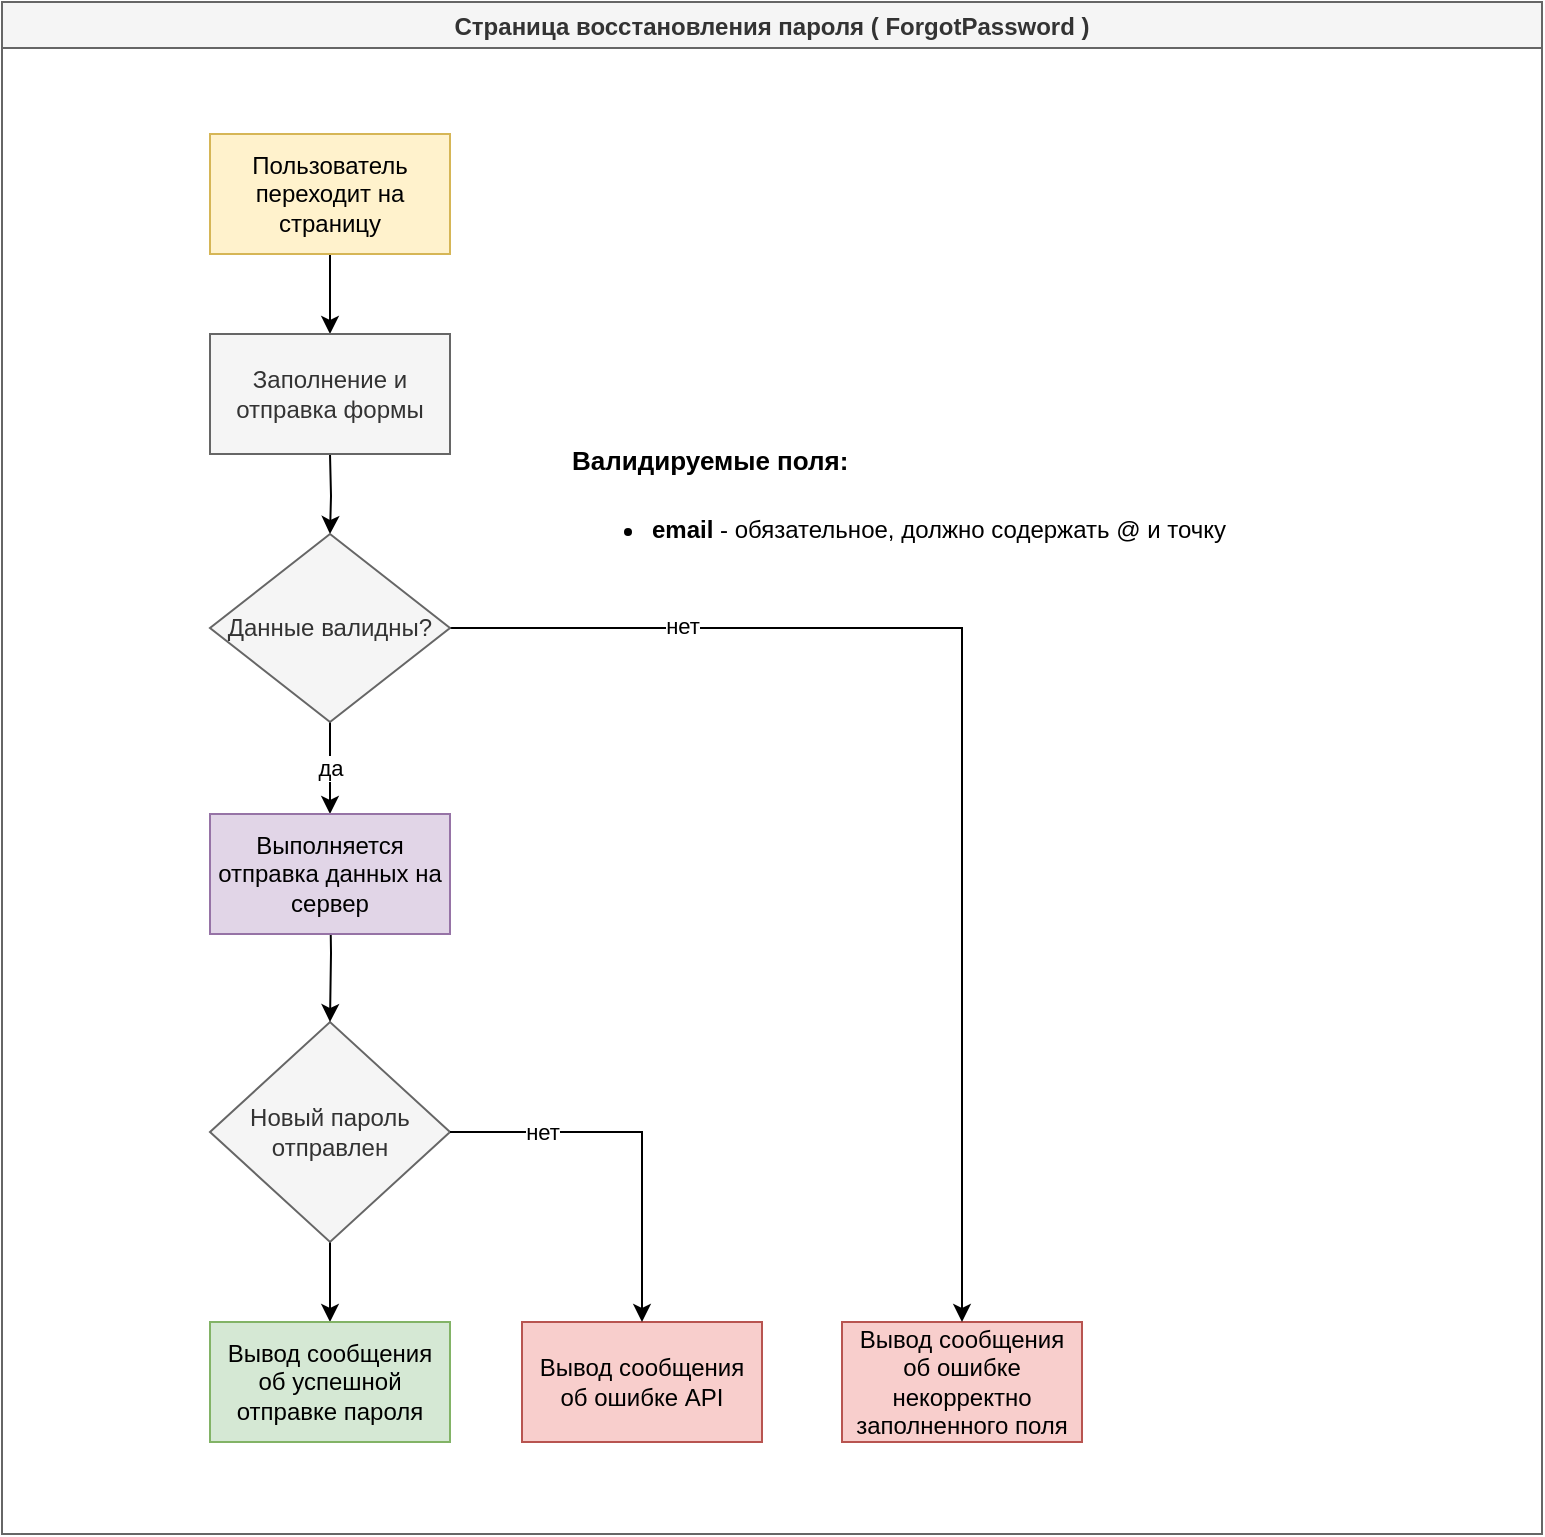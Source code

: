 <mxfile version="14.7.3" type="device"><diagram id="ewPaYGmtg-AFXmKPlYHX" name="Страница 1"><mxGraphModel dx="1038" dy="-621" grid="1" gridSize="10" guides="1" tooltips="1" connect="1" arrows="1" fold="1" page="1" pageScale="1" pageWidth="827" pageHeight="1169" math="0" shadow="0"><root><mxCell id="0"/><mxCell id="1" parent="0"/><mxCell id="f8jpPcw6Yy8hI6jMeRM4-1" value="Страница восстановления пароля ( ForgotPassword )" style="swimlane;fillColor=#f5f5f5;strokeColor=#666666;fontStyle=1;fontColor=#333333;" parent="1" vertex="1"><mxGeometry x="40" y="1194" width="770" height="766" as="geometry"/></mxCell><mxCell id="f8jpPcw6Yy8hI6jMeRM4-4" style="edgeStyle=orthogonalEdgeStyle;rounded=0;orthogonalLoop=1;jettySize=auto;html=1;exitX=0.5;exitY=1;exitDx=0;exitDy=0;entryX=0.5;entryY=0;entryDx=0;entryDy=0;" parent="f8jpPcw6Yy8hI6jMeRM4-1" target="iRFAwbZ3kFKYx0a3f6Or-3" edge="1"><mxGeometry relative="1" as="geometry"><mxPoint x="164" y="226" as="sourcePoint"/><mxPoint x="165.75" y="266" as="targetPoint"/></mxGeometry></mxCell><mxCell id="iRFAwbZ3kFKYx0a3f6Or-6" style="edgeStyle=orthogonalEdgeStyle;rounded=0;orthogonalLoop=1;jettySize=auto;html=1;exitX=1;exitY=0.5;exitDx=0;exitDy=0;" parent="f8jpPcw6Yy8hI6jMeRM4-1" source="f8jpPcw6Yy8hI6jMeRM4-8" target="f8jpPcw6Yy8hI6jMeRM4-18" edge="1"><mxGeometry relative="1" as="geometry"/></mxCell><mxCell id="f8jpPcw6Yy8hI6jMeRM4-8" value="Новый пароль отправлен" style="rhombus;whiteSpace=wrap;html=1;rounded=0;strokeColor=#666666;fillColor=#f5f5f5;direction=south;fontColor=#333333;" parent="f8jpPcw6Yy8hI6jMeRM4-1" vertex="1"><mxGeometry x="104" y="510" width="120" height="110" as="geometry"/></mxCell><mxCell id="f8jpPcw6Yy8hI6jMeRM4-9" value="" style="edgeStyle=orthogonalEdgeStyle;rounded=0;orthogonalLoop=1;jettySize=auto;html=1;" parent="f8jpPcw6Yy8hI6jMeRM4-1" target="f8jpPcw6Yy8hI6jMeRM4-8" edge="1"><mxGeometry relative="1" as="geometry"><mxPoint x="164" y="440" as="sourcePoint"/></mxGeometry></mxCell><mxCell id="f8jpPcw6Yy8hI6jMeRM4-14" value="Вывод сообщения об ошибке некорректно заполненного поля" style="whiteSpace=wrap;html=1;rounded=0;strokeColor=#b85450;fillColor=#f8cecc;" parent="f8jpPcw6Yy8hI6jMeRM4-1" vertex="1"><mxGeometry x="420" y="660" width="120" height="60" as="geometry"/></mxCell><mxCell id="f8jpPcw6Yy8hI6jMeRM4-15" value="&lt;h1&gt;&lt;font style=&quot;font-size: 13px&quot;&gt;Валидируемые поля:&lt;/font&gt;&lt;/h1&gt;&lt;div&gt;&lt;ul&gt;&lt;li&gt;&lt;b&gt;email&lt;/b&gt; - обязательное, должно содержать @ и точку&lt;br&gt;&lt;/li&gt;&lt;/ul&gt;&lt;/div&gt;" style="text;html=1;strokeColor=none;fillColor=none;spacing=5;spacingTop=-20;whiteSpace=wrap;overflow=hidden;rounded=0;" parent="f8jpPcw6Yy8hI6jMeRM4-1" vertex="1"><mxGeometry x="280" y="206" width="340" height="74" as="geometry"/></mxCell><mxCell id="f8jpPcw6Yy8hI6jMeRM4-16" value="Вывод сообщения об ошибке API" style="whiteSpace=wrap;html=1;rounded=0;strokeColor=#b85450;fillColor=#f8cecc;" parent="f8jpPcw6Yy8hI6jMeRM4-1" vertex="1"><mxGeometry x="260" y="660" width="120" height="60" as="geometry"/></mxCell><mxCell id="f8jpPcw6Yy8hI6jMeRM4-17" value="нет" style="edgeStyle=orthogonalEdgeStyle;rounded=0;orthogonalLoop=1;jettySize=auto;html=1;" parent="f8jpPcw6Yy8hI6jMeRM4-1" source="f8jpPcw6Yy8hI6jMeRM4-8" target="f8jpPcw6Yy8hI6jMeRM4-16" edge="1"><mxGeometry x="-0.518" relative="1" as="geometry"><mxPoint as="offset"/></mxGeometry></mxCell><mxCell id="f8jpPcw6Yy8hI6jMeRM4-18" value="Вывод сообщения об успешной отправке пароля" style="rounded=0;whiteSpace=wrap;html=1;fillColor=#d5e8d4;strokeColor=#82b366;" parent="f8jpPcw6Yy8hI6jMeRM4-1" vertex="1"><mxGeometry x="104" y="660" width="120" height="60" as="geometry"/></mxCell><mxCell id="iRFAwbZ3kFKYx0a3f6Or-2" style="edgeStyle=orthogonalEdgeStyle;rounded=0;orthogonalLoop=1;jettySize=auto;html=1;entryX=0.5;entryY=0;entryDx=0;entryDy=0;" parent="f8jpPcw6Yy8hI6jMeRM4-1" source="iRFAwbZ3kFKYx0a3f6Or-1" edge="1"><mxGeometry relative="1" as="geometry"><mxPoint x="164" y="166" as="targetPoint"/></mxGeometry></mxCell><mxCell id="iRFAwbZ3kFKYx0a3f6Or-1" value="Пользователь переходит на страницу" style="whiteSpace=wrap;html=1;rounded=0;strokeColor=#d6b656;fillColor=#fff2cc;" parent="f8jpPcw6Yy8hI6jMeRM4-1" vertex="1"><mxGeometry x="104" y="66" width="120" height="60" as="geometry"/></mxCell><mxCell id="iRFAwbZ3kFKYx0a3f6Or-5" value="да" style="edgeStyle=orthogonalEdgeStyle;rounded=0;orthogonalLoop=1;jettySize=auto;html=1;exitX=0.5;exitY=1;exitDx=0;exitDy=0;entryX=0.5;entryY=0;entryDx=0;entryDy=0;" parent="f8jpPcw6Yy8hI6jMeRM4-1" source="iRFAwbZ3kFKYx0a3f6Or-3" target="iRFAwbZ3kFKYx0a3f6Or-4" edge="1"><mxGeometry relative="1" as="geometry"/></mxCell><mxCell id="iRFAwbZ3kFKYx0a3f6Or-8" style="edgeStyle=orthogonalEdgeStyle;rounded=0;orthogonalLoop=1;jettySize=auto;html=1;exitX=1;exitY=0.5;exitDx=0;exitDy=0;entryX=0.5;entryY=0;entryDx=0;entryDy=0;" parent="f8jpPcw6Yy8hI6jMeRM4-1" source="iRFAwbZ3kFKYx0a3f6Or-3" target="f8jpPcw6Yy8hI6jMeRM4-14" edge="1"><mxGeometry relative="1" as="geometry"/></mxCell><mxCell id="iRFAwbZ3kFKYx0a3f6Or-9" value="нет" style="edgeLabel;html=1;align=center;verticalAlign=middle;resizable=0;points=[];" parent="iRFAwbZ3kFKYx0a3f6Or-8" vertex="1" connectable="0"><mxGeometry x="-0.615" y="1" relative="1" as="geometry"><mxPoint as="offset"/></mxGeometry></mxCell><mxCell id="iRFAwbZ3kFKYx0a3f6Or-3" value="Данные валидны?" style="rhombus;whiteSpace=wrap;html=1;fillColor=#f5f5f5;strokeColor=#666666;strokeWidth=1;fontColor=#333333;fontStyle=0" parent="f8jpPcw6Yy8hI6jMeRM4-1" vertex="1"><mxGeometry x="104" y="266" width="120" height="94" as="geometry"/></mxCell><mxCell id="iRFAwbZ3kFKYx0a3f6Or-4" value="Выполняется отправка данных на сервер" style="rounded=0;whiteSpace=wrap;html=1;fillColor=#e1d5e7;strokeColor=#9673a6;" parent="f8jpPcw6Yy8hI6jMeRM4-1" vertex="1"><mxGeometry x="104" y="406" width="120" height="60" as="geometry"/></mxCell><mxCell id="iRFAwbZ3kFKYx0a3f6Or-10" value="Заполнение и отправка формы" style="rounded=0;whiteSpace=wrap;html=1;fillColor=#f5f5f5;strokeColor=#666666;fontColor=#333333;" parent="f8jpPcw6Yy8hI6jMeRM4-1" vertex="1"><mxGeometry x="104" y="166" width="120" height="60" as="geometry"/></mxCell></root></mxGraphModel></diagram></mxfile>